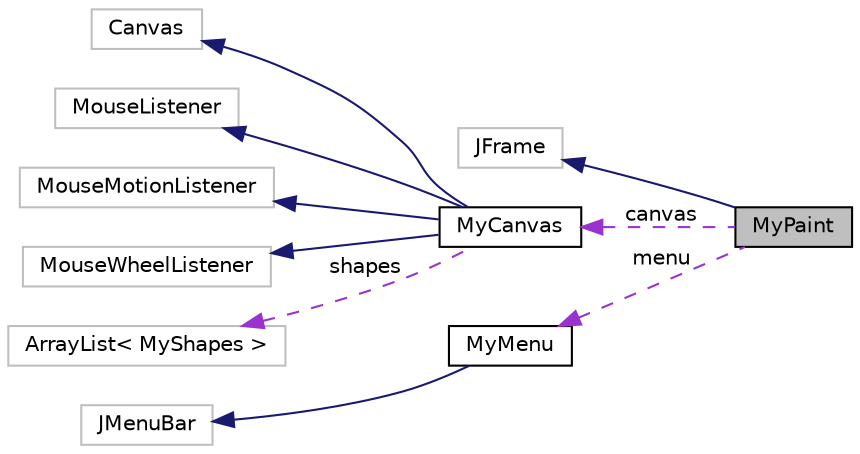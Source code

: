 digraph "MyPaint"
{
  edge [fontname="Helvetica",fontsize="10",labelfontname="Helvetica",labelfontsize="10"];
  node [fontname="Helvetica",fontsize="10",shape=record];
  rankdir="LR";
  Node2 [label="MyPaint",height=0.2,width=0.4,color="black", fillcolor="grey75", style="filled", fontcolor="black"];
  Node3 -> Node2 [dir="back",color="midnightblue",fontsize="10",style="solid",fontname="Helvetica"];
  Node3 [label="JFrame",height=0.2,width=0.4,color="grey75", fillcolor="white", style="filled"];
  Node4 -> Node2 [dir="back",color="darkorchid3",fontsize="10",style="dashed",label=" canvas" ,fontname="Helvetica"];
  Node4 [label="MyCanvas",height=0.2,width=0.4,color="black", fillcolor="white", style="filled",URL="$classMyCanvas.html"];
  Node5 -> Node4 [dir="back",color="midnightblue",fontsize="10",style="solid",fontname="Helvetica"];
  Node5 [label="Canvas",height=0.2,width=0.4,color="grey75", fillcolor="white", style="filled"];
  Node6 -> Node4 [dir="back",color="midnightblue",fontsize="10",style="solid",fontname="Helvetica"];
  Node6 [label="MouseListener",height=0.2,width=0.4,color="grey75", fillcolor="white", style="filled"];
  Node7 -> Node4 [dir="back",color="midnightblue",fontsize="10",style="solid",fontname="Helvetica"];
  Node7 [label="MouseMotionListener",height=0.2,width=0.4,color="grey75", fillcolor="white", style="filled"];
  Node8 -> Node4 [dir="back",color="midnightblue",fontsize="10",style="solid",fontname="Helvetica"];
  Node8 [label="MouseWheelListener",height=0.2,width=0.4,color="grey75", fillcolor="white", style="filled"];
  Node9 -> Node4 [dir="back",color="darkorchid3",fontsize="10",style="dashed",label=" shapes" ,fontname="Helvetica"];
  Node9 [label="ArrayList\< MyShapes \>",height=0.2,width=0.4,color="grey75", fillcolor="white", style="filled"];
  Node10 -> Node2 [dir="back",color="darkorchid3",fontsize="10",style="dashed",label=" menu" ,fontname="Helvetica"];
  Node10 [label="MyMenu",height=0.2,width=0.4,color="black", fillcolor="white", style="filled",URL="$classMyMenu.html"];
  Node11 -> Node10 [dir="back",color="midnightblue",fontsize="10",style="solid",fontname="Helvetica"];
  Node11 [label="JMenuBar",height=0.2,width=0.4,color="grey75", fillcolor="white", style="filled"];
}
